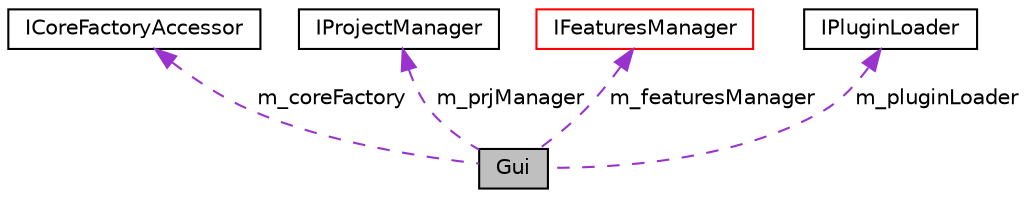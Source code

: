 digraph "Gui"
{
 // LATEX_PDF_SIZE
  edge [fontname="Helvetica",fontsize="10",labelfontname="Helvetica",labelfontsize="10"];
  node [fontname="Helvetica",fontsize="10",shape=record];
  Node1 [label="Gui",height=0.2,width=0.4,color="black", fillcolor="grey75", style="filled", fontcolor="black",tooltip=" "];
  Node2 -> Node1 [dir="back",color="darkorchid3",fontsize="10",style="dashed",label=" m_coreFactory" ,fontname="Helvetica"];
  Node2 [label="ICoreFactoryAccessor",height=0.2,width=0.4,color="black", fillcolor="white", style="filled",URL="$struct_i_core_factory_accessor.html",tooltip=" "];
  Node3 -> Node1 [dir="back",color="darkorchid3",fontsize="10",style="dashed",label=" m_prjManager" ,fontname="Helvetica"];
  Node3 [label="IProjectManager",height=0.2,width=0.4,color="black", fillcolor="white", style="filled",URL="$class_i_project_manager.html",tooltip=" "];
  Node4 -> Node1 [dir="back",color="darkorchid3",fontsize="10",style="dashed",label=" m_featuresManager" ,fontname="Helvetica"];
  Node4 [label="IFeaturesManager",height=0.2,width=0.4,color="red", fillcolor="white", style="filled",URL="$class_i_features_manager.html",tooltip=" "];
  Node6 -> Node1 [dir="back",color="darkorchid3",fontsize="10",style="dashed",label=" m_pluginLoader" ,fontname="Helvetica"];
  Node6 [label="IPluginLoader",height=0.2,width=0.4,color="black", fillcolor="white", style="filled",URL="$struct_i_plugin_loader.html",tooltip=" "];
}
